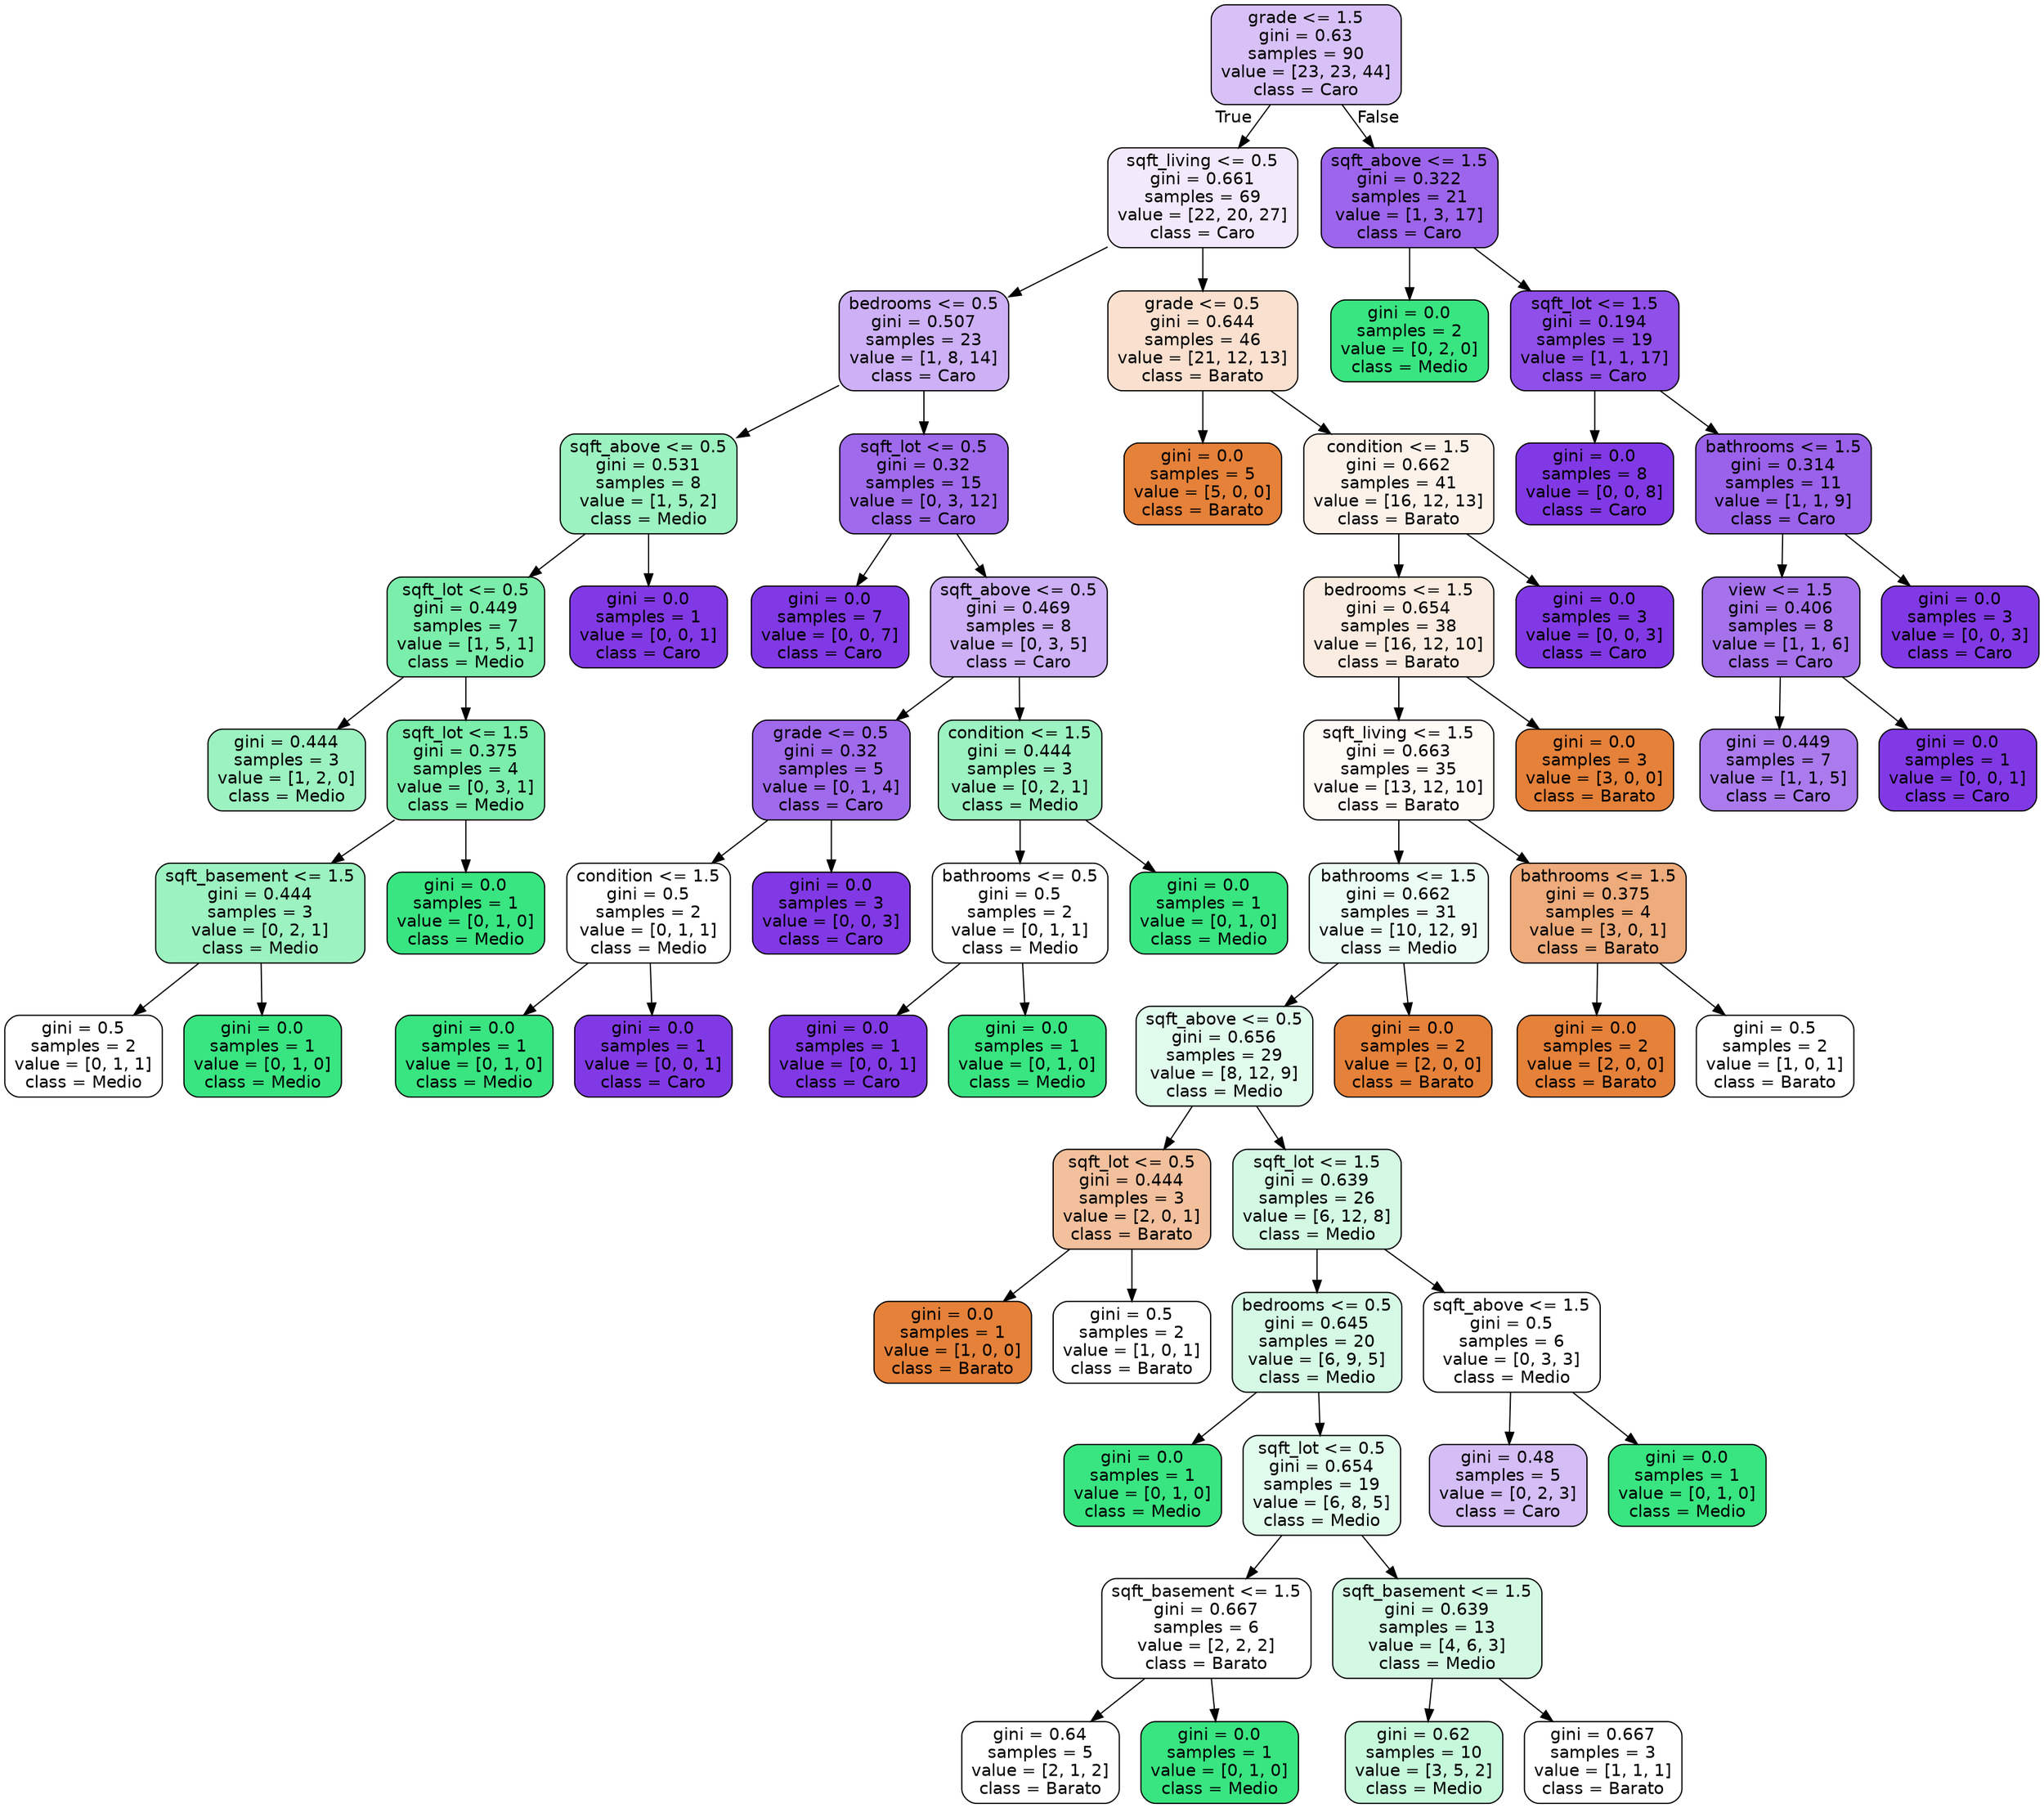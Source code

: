 digraph Tree {
node [shape=box, style="filled, rounded", color="black", fontname=helvetica] ;
edge [fontname=helvetica] ;
0 [label="grade <= 1.5\ngini = 0.63\nsamples = 90\nvalue = [23, 23, 44]\nclass = Caro", fillcolor="#d8c1f7"] ;
1 [label="sqft_living <= 0.5\ngini = 0.661\nsamples = 69\nvalue = [22, 20, 27]\nclass = Caro", fillcolor="#f2eafc"] ;
0 -> 1 [labeldistance=2.5, labelangle=45, headlabel="True"] ;
2 [label="bedrooms <= 0.5\ngini = 0.507\nsamples = 23\nvalue = [1, 8, 14]\nclass = Caro", fillcolor="#cdb0f5"] ;
1 -> 2 ;
3 [label="sqft_above <= 0.5\ngini = 0.531\nsamples = 8\nvalue = [1, 5, 2]\nclass = Medio", fillcolor="#9cf2c0"] ;
2 -> 3 ;
4 [label="sqft_lot <= 0.5\ngini = 0.449\nsamples = 7\nvalue = [1, 5, 1]\nclass = Medio", fillcolor="#7beeab"] ;
3 -> 4 ;
5 [label="gini = 0.444\nsamples = 3\nvalue = [1, 2, 0]\nclass = Medio", fillcolor="#9cf2c0"] ;
4 -> 5 ;
6 [label="sqft_lot <= 1.5\ngini = 0.375\nsamples = 4\nvalue = [0, 3, 1]\nclass = Medio", fillcolor="#7beeab"] ;
4 -> 6 ;
7 [label="sqft_basement <= 1.5\ngini = 0.444\nsamples = 3\nvalue = [0, 2, 1]\nclass = Medio", fillcolor="#9cf2c0"] ;
6 -> 7 ;
8 [label="gini = 0.5\nsamples = 2\nvalue = [0, 1, 1]\nclass = Medio", fillcolor="#ffffff"] ;
7 -> 8 ;
9 [label="gini = 0.0\nsamples = 1\nvalue = [0, 1, 0]\nclass = Medio", fillcolor="#39e581"] ;
7 -> 9 ;
10 [label="gini = 0.0\nsamples = 1\nvalue = [0, 1, 0]\nclass = Medio", fillcolor="#39e581"] ;
6 -> 10 ;
11 [label="gini = 0.0\nsamples = 1\nvalue = [0, 0, 1]\nclass = Caro", fillcolor="#8139e5"] ;
3 -> 11 ;
12 [label="sqft_lot <= 0.5\ngini = 0.32\nsamples = 15\nvalue = [0, 3, 12]\nclass = Caro", fillcolor="#a06aec"] ;
2 -> 12 ;
13 [label="gini = 0.0\nsamples = 7\nvalue = [0, 0, 7]\nclass = Caro", fillcolor="#8139e5"] ;
12 -> 13 ;
14 [label="sqft_above <= 0.5\ngini = 0.469\nsamples = 8\nvalue = [0, 3, 5]\nclass = Caro", fillcolor="#cdb0f5"] ;
12 -> 14 ;
15 [label="grade <= 0.5\ngini = 0.32\nsamples = 5\nvalue = [0, 1, 4]\nclass = Caro", fillcolor="#a06aec"] ;
14 -> 15 ;
16 [label="condition <= 1.5\ngini = 0.5\nsamples = 2\nvalue = [0, 1, 1]\nclass = Medio", fillcolor="#ffffff"] ;
15 -> 16 ;
17 [label="gini = 0.0\nsamples = 1\nvalue = [0, 1, 0]\nclass = Medio", fillcolor="#39e581"] ;
16 -> 17 ;
18 [label="gini = 0.0\nsamples = 1\nvalue = [0, 0, 1]\nclass = Caro", fillcolor="#8139e5"] ;
16 -> 18 ;
19 [label="gini = 0.0\nsamples = 3\nvalue = [0, 0, 3]\nclass = Caro", fillcolor="#8139e5"] ;
15 -> 19 ;
20 [label="condition <= 1.5\ngini = 0.444\nsamples = 3\nvalue = [0, 2, 1]\nclass = Medio", fillcolor="#9cf2c0"] ;
14 -> 20 ;
21 [label="bathrooms <= 0.5\ngini = 0.5\nsamples = 2\nvalue = [0, 1, 1]\nclass = Medio", fillcolor="#ffffff"] ;
20 -> 21 ;
22 [label="gini = 0.0\nsamples = 1\nvalue = [0, 0, 1]\nclass = Caro", fillcolor="#8139e5"] ;
21 -> 22 ;
23 [label="gini = 0.0\nsamples = 1\nvalue = [0, 1, 0]\nclass = Medio", fillcolor="#39e581"] ;
21 -> 23 ;
24 [label="gini = 0.0\nsamples = 1\nvalue = [0, 1, 0]\nclass = Medio", fillcolor="#39e581"] ;
20 -> 24 ;
25 [label="grade <= 0.5\ngini = 0.644\nsamples = 46\nvalue = [21, 12, 13]\nclass = Barato", fillcolor="#f9e0cf"] ;
1 -> 25 ;
26 [label="gini = 0.0\nsamples = 5\nvalue = [5, 0, 0]\nclass = Barato", fillcolor="#e58139"] ;
25 -> 26 ;
27 [label="condition <= 1.5\ngini = 0.662\nsamples = 41\nvalue = [16, 12, 13]\nclass = Barato", fillcolor="#fcf2ea"] ;
25 -> 27 ;
28 [label="bedrooms <= 1.5\ngini = 0.654\nsamples = 38\nvalue = [16, 12, 10]\nclass = Barato", fillcolor="#fbece1"] ;
27 -> 28 ;
29 [label="sqft_living <= 1.5\ngini = 0.663\nsamples = 35\nvalue = [13, 12, 10]\nclass = Barato", fillcolor="#fefaf6"] ;
28 -> 29 ;
30 [label="bathrooms <= 1.5\ngini = 0.662\nsamples = 31\nvalue = [10, 12, 9]\nclass = Medio", fillcolor="#ecfdf3"] ;
29 -> 30 ;
31 [label="sqft_above <= 0.5\ngini = 0.656\nsamples = 29\nvalue = [8, 12, 9]\nclass = Medio", fillcolor="#e1fbec"] ;
30 -> 31 ;
32 [label="sqft_lot <= 0.5\ngini = 0.444\nsamples = 3\nvalue = [2, 0, 1]\nclass = Barato", fillcolor="#f2c09c"] ;
31 -> 32 ;
33 [label="gini = 0.0\nsamples = 1\nvalue = [1, 0, 0]\nclass = Barato", fillcolor="#e58139"] ;
32 -> 33 ;
34 [label="gini = 0.5\nsamples = 2\nvalue = [1, 0, 1]\nclass = Barato", fillcolor="#ffffff"] ;
32 -> 34 ;
35 [label="sqft_lot <= 1.5\ngini = 0.639\nsamples = 26\nvalue = [6, 12, 8]\nclass = Medio", fillcolor="#d3f9e3"] ;
31 -> 35 ;
36 [label="bedrooms <= 0.5\ngini = 0.645\nsamples = 20\nvalue = [6, 9, 5]\nclass = Medio", fillcolor="#d5f9e4"] ;
35 -> 36 ;
37 [label="gini = 0.0\nsamples = 1\nvalue = [0, 1, 0]\nclass = Medio", fillcolor="#39e581"] ;
36 -> 37 ;
38 [label="sqft_lot <= 0.5\ngini = 0.654\nsamples = 19\nvalue = [6, 8, 5]\nclass = Medio", fillcolor="#e1fbec"] ;
36 -> 38 ;
39 [label="sqft_basement <= 1.5\ngini = 0.667\nsamples = 6\nvalue = [2, 2, 2]\nclass = Barato", fillcolor="#ffffff"] ;
38 -> 39 ;
40 [label="gini = 0.64\nsamples = 5\nvalue = [2, 1, 2]\nclass = Barato", fillcolor="#ffffff"] ;
39 -> 40 ;
41 [label="gini = 0.0\nsamples = 1\nvalue = [0, 1, 0]\nclass = Medio", fillcolor="#39e581"] ;
39 -> 41 ;
42 [label="sqft_basement <= 1.5\ngini = 0.639\nsamples = 13\nvalue = [4, 6, 3]\nclass = Medio", fillcolor="#d3f9e3"] ;
38 -> 42 ;
43 [label="gini = 0.62\nsamples = 10\nvalue = [3, 5, 2]\nclass = Medio", fillcolor="#c6f8db"] ;
42 -> 43 ;
44 [label="gini = 0.667\nsamples = 3\nvalue = [1, 1, 1]\nclass = Barato", fillcolor="#ffffff"] ;
42 -> 44 ;
45 [label="sqft_above <= 1.5\ngini = 0.5\nsamples = 6\nvalue = [0, 3, 3]\nclass = Medio", fillcolor="#ffffff"] ;
35 -> 45 ;
46 [label="gini = 0.48\nsamples = 5\nvalue = [0, 2, 3]\nclass = Caro", fillcolor="#d5bdf6"] ;
45 -> 46 ;
47 [label="gini = 0.0\nsamples = 1\nvalue = [0, 1, 0]\nclass = Medio", fillcolor="#39e581"] ;
45 -> 47 ;
48 [label="gini = 0.0\nsamples = 2\nvalue = [2, 0, 0]\nclass = Barato", fillcolor="#e58139"] ;
30 -> 48 ;
49 [label="bathrooms <= 1.5\ngini = 0.375\nsamples = 4\nvalue = [3, 0, 1]\nclass = Barato", fillcolor="#eeab7b"] ;
29 -> 49 ;
50 [label="gini = 0.0\nsamples = 2\nvalue = [2, 0, 0]\nclass = Barato", fillcolor="#e58139"] ;
49 -> 50 ;
51 [label="gini = 0.5\nsamples = 2\nvalue = [1, 0, 1]\nclass = Barato", fillcolor="#ffffff"] ;
49 -> 51 ;
52 [label="gini = 0.0\nsamples = 3\nvalue = [3, 0, 0]\nclass = Barato", fillcolor="#e58139"] ;
28 -> 52 ;
53 [label="gini = 0.0\nsamples = 3\nvalue = [0, 0, 3]\nclass = Caro", fillcolor="#8139e5"] ;
27 -> 53 ;
54 [label="sqft_above <= 1.5\ngini = 0.322\nsamples = 21\nvalue = [1, 3, 17]\nclass = Caro", fillcolor="#9d65eb"] ;
0 -> 54 [labeldistance=2.5, labelangle=-45, headlabel="False"] ;
55 [label="gini = 0.0\nsamples = 2\nvalue = [0, 2, 0]\nclass = Medio", fillcolor="#39e581"] ;
54 -> 55 ;
56 [label="sqft_lot <= 1.5\ngini = 0.194\nsamples = 19\nvalue = [1, 1, 17]\nclass = Caro", fillcolor="#8f4fe8"] ;
54 -> 56 ;
57 [label="gini = 0.0\nsamples = 8\nvalue = [0, 0, 8]\nclass = Caro", fillcolor="#8139e5"] ;
56 -> 57 ;
58 [label="bathrooms <= 1.5\ngini = 0.314\nsamples = 11\nvalue = [1, 1, 9]\nclass = Caro", fillcolor="#9a61ea"] ;
56 -> 58 ;
59 [label="view <= 1.5\ngini = 0.406\nsamples = 8\nvalue = [1, 1, 6]\nclass = Caro", fillcolor="#a572ec"] ;
58 -> 59 ;
60 [label="gini = 0.449\nsamples = 7\nvalue = [1, 1, 5]\nclass = Caro", fillcolor="#ab7bee"] ;
59 -> 60 ;
61 [label="gini = 0.0\nsamples = 1\nvalue = [0, 0, 1]\nclass = Caro", fillcolor="#8139e5"] ;
59 -> 61 ;
62 [label="gini = 0.0\nsamples = 3\nvalue = [0, 0, 3]\nclass = Caro", fillcolor="#8139e5"] ;
58 -> 62 ;
}